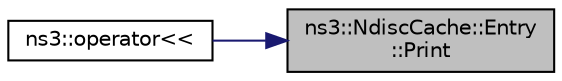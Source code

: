 digraph "ns3::NdiscCache::Entry::Print"
{
 // LATEX_PDF_SIZE
  edge [fontname="Helvetica",fontsize="10",labelfontname="Helvetica",labelfontsize="10"];
  node [fontname="Helvetica",fontsize="10",shape=record];
  rankdir="RL";
  Node1 [label="ns3::NdiscCache::Entry\l::Print",height=0.2,width=0.4,color="black", fillcolor="grey75", style="filled", fontcolor="black",tooltip="Print this entry to the given output stream."];
  Node1 -> Node2 [dir="back",color="midnightblue",fontsize="10",style="solid",fontname="Helvetica"];
  Node2 [label="ns3::operator\<\<",height=0.2,width=0.4,color="black", fillcolor="white", style="filled",URL="$namespacens3.html#af3bf80a83e0d735ba50d2ba8f0ebe9a4",tooltip="Stream insertion operator."];
}
